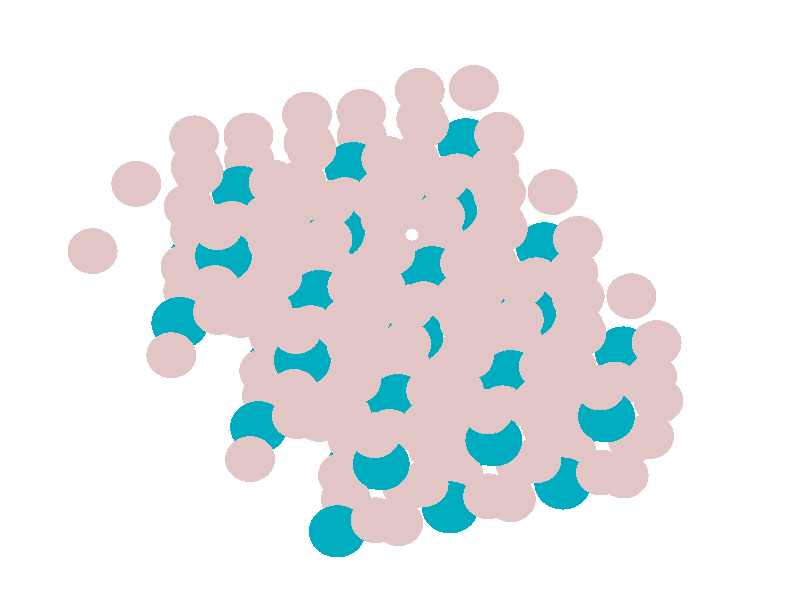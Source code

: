 #include "colors.inc"
#include "finish.inc"

global_settings {assumed_gamma 1 max_trace_level 6}
background {color White}
camera {orthographic
  right -34.95*x up 28.58*y
  direction 1.00*z
  location <0,0,50.00> look_at <0,0,0>}
light_source {<  2.00,   3.00,  40.00> color White
  area_light <0.70, 0, 0>, <0, 0.70, 0>, 3, 3
  adaptive 1 jitter}

#declare simple = finish {phong 0.7}
#declare pale = finish {ambient .5 diffuse .85 roughness .001 specular 0.200 }
#declare intermediate = finish {ambient 0.3 diffuse 0.6 specular 0.10 roughness 0.04 }
#declare vmd = finish {ambient .0 diffuse .65 phong 0.1 phong_size 40. specular 0.500 }
#declare jmol = finish {ambient .2 diffuse .6 specular 1 roughness .001 metallic}
#declare ase2 = finish {ambient 0.05 brilliance 3 diffuse 0.6 metallic specular 0.70 roughness 0.04 reflection 0.15}
#declare ase3 = finish {ambient .15 brilliance 2 diffuse .6 metallic specular 1. roughness .001 reflection .0}
#declare glass = finish {ambient .05 diffuse .3 specular 1. roughness .001}
#declare glass2 = finish {ambient .0 diffuse .3 specular 1. reflection .25 roughness .001}
#declare Rcell = 0.070;
#declare Rbond = 0.100;

#macro atom(LOC, R, COL, TRANS, FIN)
  sphere{LOC, R texture{pigment{color COL transmit TRANS} finish{FIN}}}
#end
#macro constrain(LOC, R, COL, TRANS FIN)
union{torus{R, Rcell rotate 45*z texture{pigment{color COL transmit TRANS} finish{FIN}}}
      torus{R, Rcell rotate -45*z texture{pigment{color COL transmit TRANS} finish{FIN}}}
      translate LOC}
#end

atom(< -7.34,   3.62, -11.09>, 1.09, rgb <0.76, 0.56, 0.56>, 0.0, simple) // #0 
atom(<-13.43,   2.33, -13.19>, 1.09, rgb <0.76, 0.56, 0.56>, 0.0, simple) // #1 
atom(<-11.52,   5.53, -10.42>, 1.09, rgb <0.76, 0.56, 0.56>, 0.0, simple) // #2 
atom(< -9.25,   0.42, -13.87>, 1.09, rgb <0.76, 0.56, 0.56>, 0.0, simple) // #3 
atom(< -8.92,   6.36,  -6.95>, 1.09, rgb <0.76, 0.56, 0.56>, 0.0, simple) // #4 
atom(< -5.85,   1.15, -10.89>, 1.09, rgb <0.76, 0.56, 0.56>, 0.0, simple) // #5 
atom(< -5.72,   3.98,  -8.45>, 1.09, rgb <0.76, 0.56, 0.56>, 0.0, simple) // #6 
atom(< -6.88,   3.82, -15.52>, 1.09, rgb <0.76, 0.56, 0.56>, 0.0, simple) // #7 
atom(< -9.37,   1.57, -11.22>, 1.09, rgb <0.76, 0.56, 0.56>, 0.0, simple) // #8 
atom(< -6.62,   7.83, -12.36>, 1.09, rgb <0.76, 0.56, 0.56>, 0.0, simple) // #9 
atom(< -7.98,   3.47,  -6.68>, 1.09, rgb <0.76, 0.56, 0.56>, 0.0, simple) // #10 
atom(< -8.96,   3.27, -13.46>, 1.09, rgb <0.76, 0.56, 0.56>, 0.0, simple) // #11 
atom(< -7.95,  -0.57,  -9.73>, 1.09, rgb <0.76, 0.56, 0.56>, 0.0, simple) // #12 
atom(< -5.52,   5.59, -10.68>, 1.09, rgb <0.76, 0.56, 0.56>, 0.0, simple) // #13 
atom(< -8.99,   7.70,  -9.24>, 1.09, rgb <0.76, 0.56, 0.56>, 0.0, simple) // #14 
atom(< -5.44,   2.85, -13.13>, 1.09, rgb <0.76, 0.56, 0.56>, 0.0, simple) // #15 
atom(< -6.55,   0.98, -14.75>, 1.09, rgb <0.76, 0.56, 0.56>, 0.0, simple) // #16 
atom(< -8.80,   6.07, -11.39>, 1.09, rgb <0.76, 0.56, 0.56>, 0.0, simple) // #17 
atom(< -6.96,  -0.72, -12.51>, 1.09, rgb <0.76, 0.56, 0.56>, 0.0, simple) // #18 
atom(< -9.23,   4.44,  -9.01>, 1.09, rgb <0.76, 0.56, 0.56>, 0.0, simple) // #19 
atom(< -7.71,   2.10,  -9.08>, 1.24, rgb <0.00, 0.41, 0.52>, 0.0, simple) // #20 
atom(< -8.88,   1.94, -15.88>, 1.24, rgb <0.00, 0.41, 0.52>, 0.0, simple) // #21 
atom(< -9.62,  -1.10, -11.86>, 1.24, rgb <0.00, 0.41, 0.52>, 0.0, simple) // #22 
atom(< -6.97,   5.14, -13.10>, 1.24, rgb <0.00, 0.41, 0.52>, 0.0, simple) // #23 
atom(< -3.90,  -1.34,  -7.75>, 1.09, rgb <0.76, 0.56, 0.56>, 0.0, simple) // #24 
atom(< -9.99,  -2.63,  -9.85>, 1.09, rgb <0.76, 0.56, 0.56>, 0.0, simple) // #25 
atom(< -8.08,   0.57,  -7.07>, 1.09, rgb <0.76, 0.56, 0.56>, 0.0, simple) // #26 
atom(< -5.81,  -4.54, -10.53>, 1.09, rgb <0.76, 0.56, 0.56>, 0.0, simple) // #27 
atom(< -5.48,   1.41,  -3.61>, 1.09, rgb <0.76, 0.56, 0.56>, 0.0, simple) // #28 
atom(< -2.41,  -3.81,  -7.55>, 1.09, rgb <0.76, 0.56, 0.56>, 0.0, simple) // #29 
atom(< -2.28,  -0.98,  -5.11>, 1.09, rgb <0.76, 0.56, 0.56>, 0.0, simple) // #30 
atom(< -3.44,  -1.14, -12.18>, 1.09, rgb <0.76, 0.56, 0.56>, 0.0, simple) // #31 
atom(< -5.93,  -3.39,  -7.88>, 1.09, rgb <0.76, 0.56, 0.56>, 0.0, simple) // #32 
atom(< -3.17,   2.87,  -9.02>, 1.09, rgb <0.76, 0.56, 0.56>, 0.0, simple) // #33 
atom(< -4.54,  -1.48,  -3.34>, 1.09, rgb <0.76, 0.56, 0.56>, 0.0, simple) // #34 
atom(< -5.51,  -1.69, -10.12>, 1.09, rgb <0.76, 0.56, 0.56>, 0.0, simple) // #35 
atom(< -4.51,  -5.53,  -6.38>, 1.09, rgb <0.76, 0.56, 0.56>, 0.0, simple) // #36 
atom(< -2.08,   0.64,  -7.34>, 1.09, rgb <0.76, 0.56, 0.56>, 0.0, simple) // #37 
atom(< -5.55,   2.74,  -5.90>, 1.09, rgb <0.76, 0.56, 0.56>, 0.0, simple) // #38 
atom(< -1.99,  -2.11,  -9.79>, 1.09, rgb <0.76, 0.56, 0.56>, 0.0, simple) // #39 
atom(< -3.11,  -3.97, -11.41>, 1.09, rgb <0.76, 0.56, 0.56>, 0.0, simple) // #40 
atom(< -5.36,   1.12,  -8.05>, 1.09, rgb <0.76, 0.56, 0.56>, 0.0, simple) // #41 
atom(< -3.52,  -5.67,  -9.17>, 1.09, rgb <0.76, 0.56, 0.56>, 0.0, simple) // #42 
atom(< -5.79,  -0.52,  -5.67>, 1.09, rgb <0.76, 0.56, 0.56>, 0.0, simple) // #43 
atom(< -4.27,  -2.86,  -5.74>, 1.24, rgb <0.00, 0.41, 0.52>, 0.0, simple) // #44 
atom(< -5.43,  -3.01, -12.54>, 1.24, rgb <0.00, 0.41, 0.52>, 0.0, simple) // #45 
atom(< -6.18,  -6.06,  -8.52>, 1.24, rgb <0.00, 0.41, 0.52>, 0.0, simple) // #46 
atom(< -3.52,   0.19,  -9.76>, 1.24, rgb <0.00, 0.41, 0.52>, 0.0, simple) // #47 
atom(< -0.45,  -6.29,  -4.41>, 1.09, rgb <0.76, 0.56, 0.56>, 0.0, simple) // #48 
atom(< -6.55,  -7.58,  -6.51>, 1.09, rgb <0.76, 0.56, 0.56>, 0.0, simple) // #49 
atom(< -4.64,  -4.38,  -3.73>, 1.09, rgb <0.76, 0.56, 0.56>, 0.0, simple) // #50 
atom(< -2.36,  -9.49,  -7.19>, 1.09, rgb <0.76, 0.56, 0.56>, 0.0, simple) // #51 
atom(< -2.04,  -3.55,  -0.27>, 1.09, rgb <0.76, 0.56, 0.56>, 0.0, simple) // #52 
atom(<  1.03,  -8.77,  -4.21>, 1.09, rgb <0.76, 0.56, 0.56>, 0.0, simple) // #53 
atom(<  1.16,  -5.93,  -1.76>, 1.09, rgb <0.76, 0.56, 0.56>, 0.0, simple) // #54 
atom(< -0.00,  -6.09,  -8.84>, 1.09, rgb <0.76, 0.56, 0.56>, 0.0, simple) // #55 
atom(< -2.49,  -8.35,  -4.54>, 1.09, rgb <0.76, 0.56, 0.56>, 0.0, simple) // #56 
atom(<  0.27,  -2.09,  -5.68>, 1.09, rgb <0.76, 0.56, 0.56>, 0.0, simple) // #57 
atom(< -1.10,  -6.44,   0.00>, 1.09, rgb <0.76, 0.56, 0.56>, 0.0, simple) // #58 
atom(< -2.07,  -6.65,  -6.78>, 1.09, rgb <0.76, 0.56, 0.56>, 0.0, simple) // #59 
atom(< -1.07, -10.49,  -3.04>, 1.09, rgb <0.76, 0.56, 0.56>, 0.0, simple) // #60 
atom(<  1.36,  -4.32,  -4.00>, 1.09, rgb <0.76, 0.56, 0.56>, 0.0, simple) // #61 
atom(< -2.10,  -2.22,  -2.55>, 1.09, rgb <0.76, 0.56, 0.56>, 0.0, simple) // #62 
atom(<  1.45,  -7.07,  -6.45>, 1.09, rgb <0.76, 0.56, 0.56>, 0.0, simple) // #63 
atom(<  0.33,  -8.93,  -8.07>, 1.09, rgb <0.76, 0.56, 0.56>, 0.0, simple) // #64 
atom(< -1.92,  -3.84,  -4.71>, 1.09, rgb <0.76, 0.56, 0.56>, 0.0, simple) // #65 
atom(< -0.08, -10.63,  -5.83>, 1.09, rgb <0.76, 0.56, 0.56>, 0.0, simple) // #66 
atom(< -2.35,  -5.48,  -2.32>, 1.09, rgb <0.76, 0.56, 0.56>, 0.0, simple) // #67 
atom(< -0.82,  -7.82,  -2.40>, 1.24, rgb <0.00, 0.41, 0.52>, 0.0, simple) // #68 
atom(< -1.99,  -7.97,  -9.20>, 1.24, rgb <0.00, 0.41, 0.52>, 0.0, simple) // #69 
atom(< -2.74, -11.02,  -5.18>, 1.24, rgb <0.00, 0.41, 0.52>, 0.0, simple) // #70 
atom(< -0.08,  -4.77,  -6.42>, 1.24, rgb <0.00, 0.41, 0.52>, 0.0, simple) // #71 
atom(< -2.41,   4.76, -15.79>, 1.09, rgb <0.76, 0.56, 0.56>, 0.0, simple) // #72 
atom(< -8.50,   3.47, -17.89>, 1.09, rgb <0.76, 0.56, 0.56>, 0.0, simple) // #73 
atom(< -6.59,   6.67, -15.11>, 1.09, rgb <0.76, 0.56, 0.56>, 0.0, simple) // #74 
atom(< -4.32,   1.56, -18.57>, 1.09, rgb <0.76, 0.56, 0.56>, 0.0, simple) // #75 
atom(< -4.00,   7.50, -11.65>, 1.09, rgb <0.76, 0.56, 0.56>, 0.0, simple) // #76 
atom(< -0.93,   2.29, -15.58>, 1.09, rgb <0.76, 0.56, 0.56>, 0.0, simple) // #77 
atom(< -0.80,   5.12, -13.14>, 1.09, rgb <0.76, 0.56, 0.56>, 0.0, simple) // #78 
atom(< -1.96,   4.96, -20.22>, 1.09, rgb <0.76, 0.56, 0.56>, 0.0, simple) // #79 
atom(< -4.45,   2.71, -15.92>, 1.09, rgb <0.76, 0.56, 0.56>, 0.0, simple) // #80 
atom(< -1.69,   8.96, -17.06>, 1.09, rgb <0.76, 0.56, 0.56>, 0.0, simple) // #81 
atom(< -3.06,   4.61, -11.38>, 1.09, rgb <0.76, 0.56, 0.56>, 0.0, simple) // #82 
atom(< -4.03,   4.41, -18.16>, 1.09, rgb <0.76, 0.56, 0.56>, 0.0, simple) // #83 
atom(< -3.03,   0.56, -14.42>, 1.09, rgb <0.76, 0.56, 0.56>, 0.0, simple) // #84 
atom(< -0.60,   6.73, -15.38>, 1.09, rgb <0.76, 0.56, 0.56>, 0.0, simple) // #85 
atom(< -4.06,   8.83, -13.93>, 1.09, rgb <0.76, 0.56, 0.56>, 0.0, simple) // #86 
atom(< -0.51,   3.99, -17.83>, 1.09, rgb <0.76, 0.56, 0.56>, 0.0, simple) // #87 
atom(< -1.63,   2.12, -19.45>, 1.09, rgb <0.76, 0.56, 0.56>, 0.0, simple) // #88 
atom(< -3.87,   7.21, -16.09>, 1.09, rgb <0.76, 0.56, 0.56>, 0.0, simple) // #89 
atom(< -2.04,   0.42, -17.20>, 1.09, rgb <0.76, 0.56, 0.56>, 0.0, simple) // #90 
atom(< -4.31,   5.58, -13.70>, 1.09, rgb <0.76, 0.56, 0.56>, 0.0, simple) // #91 
atom(< -2.78,   3.23, -13.78>, 1.24, rgb <0.00, 0.41, 0.52>, 0.0, simple) // #92 
atom(< -3.95,   3.08, -20.57>, 1.24, rgb <0.00, 0.41, 0.52>, 0.0, simple) // #93 
atom(< -4.69,   0.03, -16.56>, 1.24, rgb <0.00, 0.41, 0.52>, 0.0, simple) // #94 
atom(< -2.04,   6.28, -17.80>, 1.24, rgb <0.00, 0.41, 0.52>, 0.0, simple) // #95 
atom(<  0.52,   3.11,  -7.27>, 0.28, rgb <1.00, 1.00, 1.00>, 0.0, simple) // #96 
atom(<  1.03,  -0.20, -12.45>, 1.09, rgb <0.76, 0.56, 0.56>, 0.0, simple) // #97 
atom(< -5.06,  -1.49, -14.55>, 1.09, rgb <0.76, 0.56, 0.56>, 0.0, simple) // #98 
atom(< -3.15,   1.71, -11.77>, 1.09, rgb <0.76, 0.56, 0.56>, 0.0, simple) // #99 
atom(< -0.88,  -3.40, -15.22>, 1.09, rgb <0.76, 0.56, 0.56>, 0.0, simple) // #100 
atom(< -0.56,   2.54,  -8.31>, 1.09, rgb <0.76, 0.56, 0.56>, 0.0, simple) // #101 
atom(<  2.52,  -2.67, -12.24>, 1.09, rgb <0.76, 0.56, 0.56>, 0.0, simple) // #102 
atom(<  2.64,   0.16,  -9.80>, 1.09, rgb <0.76, 0.56, 0.56>, 0.0, simple) // #103 
atom(<  1.48,  -0.00, -16.87>, 1.09, rgb <0.76, 0.56, 0.56>, 0.0, simple) // #104 
atom(< -1.00,  -2.25, -12.57>, 1.09, rgb <0.76, 0.56, 0.56>, 0.0, simple) // #105 
atom(<  1.75,   4.01, -13.72>, 1.09, rgb <0.76, 0.56, 0.56>, 0.0, simple) // #106 
atom(<  0.38,  -0.35,  -8.04>, 1.09, rgb <0.76, 0.56, 0.56>, 0.0, simple) // #107 
atom(< -0.59,  -0.55, -14.81>, 1.09, rgb <0.76, 0.56, 0.56>, 0.0, simple) // #108 
atom(<  0.41,  -4.40, -11.08>, 1.09, rgb <0.76, 0.56, 0.56>, 0.0, simple) // #109 
atom(<  2.84,   1.77, -12.04>, 1.09, rgb <0.76, 0.56, 0.56>, 0.0, simple) // #110 
atom(< -0.62,   3.88, -10.59>, 1.09, rgb <0.76, 0.56, 0.56>, 0.0, simple) // #111 
atom(<  2.93,  -0.97, -14.48>, 1.09, rgb <0.76, 0.56, 0.56>, 0.0, simple) // #112 
atom(<  1.81,  -2.84, -16.10>, 1.09, rgb <0.76, 0.56, 0.56>, 0.0, simple) // #113 
atom(< -0.43,   2.25, -12.75>, 1.09, rgb <0.76, 0.56, 0.56>, 0.0, simple) // #114 
atom(<  1.40,  -4.54, -13.86>, 1.09, rgb <0.76, 0.56, 0.56>, 0.0, simple) // #115 
atom(< -0.86,   0.62, -10.36>, 1.09, rgb <0.76, 0.56, 0.56>, 0.0, simple) // #116 
atom(<  0.66,  -1.72, -10.44>, 1.24, rgb <0.00, 0.41, 0.52>, 0.0, simple) // #117 
atom(< -0.51,  -1.88, -17.23>, 1.24, rgb <0.00, 0.41, 0.52>, 0.0, simple) // #118 
atom(< -1.25,  -4.92, -13.22>, 1.24, rgb <0.00, 0.41, 0.52>, 0.0, simple) // #119 
atom(<  1.40,   1.32, -14.46>, 1.24, rgb <0.00, 0.41, 0.52>, 0.0, simple) // #120 
atom(<  4.47,  -5.16,  -9.10>, 1.09, rgb <0.76, 0.56, 0.56>, 0.0, simple) // #121 
atom(< -1.62,  -6.45, -11.21>, 1.09, rgb <0.76, 0.56, 0.56>, 0.0, simple) // #122 
atom(<  0.29,  -3.25,  -8.43>, 1.09, rgb <0.76, 0.56, 0.56>, 0.0, simple) // #123 
atom(<  2.56,  -8.36, -11.88>, 1.09, rgb <0.76, 0.56, 0.56>, 0.0, simple) // #124 
atom(<  2.88,  -2.41,  -4.96>, 1.09, rgb <0.76, 0.56, 0.56>, 0.0, simple) // #125 
atom(<  5.96,  -7.63,  -8.90>, 1.09, rgb <0.76, 0.56, 0.56>, 0.0, simple) // #126 
atom(<  6.08,  -4.80,  -6.46>, 1.09, rgb <0.76, 0.56, 0.56>, 0.0, simple) // #127 
atom(<  4.92,  -4.96, -13.53>, 1.09, rgb <0.76, 0.56, 0.56>, 0.0, simple) // #128 
atom(<  2.44,  -7.21,  -9.23>, 1.09, rgb <0.76, 0.56, 0.56>, 0.0, simple) // #129 
atom(<  5.19,  -0.95, -10.38>, 1.09, rgb <0.76, 0.56, 0.56>, 0.0, simple) // #130 
atom(<  3.83,  -5.31,  -4.69>, 1.09, rgb <0.76, 0.56, 0.56>, 0.0, simple) // #131 
atom(<  2.85,  -5.51, -11.47>, 1.09, rgb <0.76, 0.56, 0.56>, 0.0, simple) // #132 
atom(<  3.85,  -9.35,  -7.74>, 1.09, rgb <0.76, 0.56, 0.56>, 0.0, simple) // #133 
atom(<  6.28,  -3.18,  -8.70>, 1.09, rgb <0.76, 0.56, 0.56>, 0.0, simple) // #134 
atom(<  2.82,  -1.08,  -7.25>, 1.09, rgb <0.76, 0.56, 0.56>, 0.0, simple) // #135 
atom(<  6.37,  -5.93, -11.14>, 1.09, rgb <0.76, 0.56, 0.56>, 0.0, simple) // #136 
atom(<  5.26,  -7.80, -12.76>, 1.09, rgb <0.76, 0.56, 0.56>, 0.0, simple) // #137 
atom(<  3.01,  -2.70,  -9.41>, 1.09, rgb <0.76, 0.56, 0.56>, 0.0, simple) // #138 
atom(<  4.84,  -9.49, -10.52>, 1.09, rgb <0.76, 0.56, 0.56>, 0.0, simple) // #139 
atom(<  2.58,  -4.34,  -7.02>, 1.09, rgb <0.76, 0.56, 0.56>, 0.0, simple) // #140 
atom(<  4.10,  -6.68,  -7.10>, 1.24, rgb <0.00, 0.41, 0.52>, 0.0, simple) // #141 
atom(<  2.93,  -6.83, -13.89>, 1.24, rgb <0.00, 0.41, 0.52>, 0.0, simple) // #142 
atom(<  2.19,  -9.88,  -9.87>, 1.24, rgb <0.00, 0.41, 0.52>, 0.0, simple) // #143 
atom(<  4.84,  -3.63, -11.11>, 1.24, rgb <0.00, 0.41, 0.52>, 0.0, simple) // #144 
atom(<  2.51,   5.89, -20.48>, 1.09, rgb <0.76, 0.56, 0.56>, 0.0, simple) // #145 
atom(< -3.58,   4.61, -22.58>, 1.09, rgb <0.76, 0.56, 0.56>, 0.0, simple) // #146 
atom(< -1.67,   7.80, -19.81>, 1.09, rgb <0.76, 0.56, 0.56>, 0.0, simple) // #147 
atom(<  0.60,   2.69, -23.26>, 1.09, rgb <0.76, 0.56, 0.56>, 0.0, simple) // #148 
atom(<  0.93,   8.64, -16.34>, 1.09, rgb <0.76, 0.56, 0.56>, 0.0, simple) // #149 
atom(<  4.00,   3.42, -20.28>, 1.09, rgb <0.76, 0.56, 0.56>, 0.0, simple) // #150 
atom(<  4.13,   6.25, -17.84>, 1.09, rgb <0.76, 0.56, 0.56>, 0.0, simple) // #151 
atom(<  2.96,   6.09, -24.91>, 1.09, rgb <0.76, 0.56, 0.56>, 0.0, simple) // #152 
atom(<  0.48,   3.84, -20.61>, 1.09, rgb <0.76, 0.56, 0.56>, 0.0, simple) // #153 
atom(<  3.23,  10.10, -21.75>, 1.09, rgb <0.76, 0.56, 0.56>, 0.0, simple) // #154 
atom(<  1.87,   5.75, -16.07>, 1.09, rgb <0.76, 0.56, 0.56>, 0.0, simple) // #155 
atom(<  0.89,   5.54, -22.85>, 1.09, rgb <0.76, 0.56, 0.56>, 0.0, simple) // #156 
atom(<  1.89,   1.70, -19.11>, 1.09, rgb <0.76, 0.56, 0.56>, 0.0, simple) // #157 
atom(<  4.33,   7.87, -20.07>, 1.09, rgb <0.76, 0.56, 0.56>, 0.0, simple) // #158 
atom(<  0.86,   9.97, -18.63>, 1.09, rgb <0.76, 0.56, 0.56>, 0.0, simple) // #159 
atom(<  4.41,   5.12, -22.52>, 1.09, rgb <0.76, 0.56, 0.56>, 0.0, simple) // #160 
atom(<  3.30,   3.26, -24.14>, 1.09, rgb <0.76, 0.56, 0.56>, 0.0, simple) // #161 
atom(<  1.05,   8.35, -20.78>, 1.09, rgb <0.76, 0.56, 0.56>, 0.0, simple) // #162 
atom(<  2.88,   1.56, -21.90>, 1.09, rgb <0.76, 0.56, 0.56>, 0.0, simple) // #163 
atom(<  0.62,   6.71, -18.40>, 1.09, rgb <0.76, 0.56, 0.56>, 0.0, simple) // #164 
atom(<  2.14,   4.37, -18.47>, 1.24, rgb <0.00, 0.41, 0.52>, 0.0, simple) // #165 
atom(<  0.97,   4.22, -25.27>, 1.24, rgb <0.00, 0.41, 0.52>, 0.0, simple) // #166 
atom(<  0.23,   1.17, -21.25>, 1.24, rgb <0.00, 0.41, 0.52>, 0.0, simple) // #167 
atom(<  2.88,   7.42, -22.49>, 1.24, rgb <0.00, 0.41, 0.52>, 0.0, simple) // #168 
atom(<  5.95,   0.94, -17.14>, 1.09, rgb <0.76, 0.56, 0.56>, 0.0, simple) // #169 
atom(< -0.14,  -0.35, -19.24>, 1.09, rgb <0.76, 0.56, 0.56>, 0.0, simple) // #170 
atom(<  1.77,   2.85, -16.46>, 1.09, rgb <0.76, 0.56, 0.56>, 0.0, simple) // #171 
atom(<  4.04,  -2.26, -19.92>, 1.09, rgb <0.76, 0.56, 0.56>, 0.0, simple) // #172 
atom(<  4.37,   3.68, -13.00>, 1.09, rgb <0.76, 0.56, 0.56>, 0.0, simple) // #173 
atom(<  7.44,  -1.53, -16.94>, 1.09, rgb <0.76, 0.56, 0.56>, 0.0, simple) // #174 
atom(<  7.57,   1.30, -14.50>, 1.09, rgb <0.76, 0.56, 0.56>, 0.0, simple) // #175 
atom(<  6.40,   1.14, -21.57>, 1.09, rgb <0.76, 0.56, 0.56>, 0.0, simple) // #176 
atom(<  3.92,  -1.11, -17.27>, 1.09, rgb <0.76, 0.56, 0.56>, 0.0, simple) // #177 
atom(<  6.67,   5.14, -18.41>, 1.09, rgb <0.76, 0.56, 0.56>, 0.0, simple) // #178 
atom(<  5.31,   0.79, -12.73>, 1.09, rgb <0.76, 0.56, 0.56>, 0.0, simple) // #179 
atom(<  4.33,   0.58, -19.51>, 1.09, rgb <0.76, 0.56, 0.56>, 0.0, simple) // #180 
atom(<  5.33,  -3.26, -15.77>, 1.09, rgb <0.76, 0.56, 0.56>, 0.0, simple) // #181 
atom(<  7.77,   2.91, -16.73>, 1.09, rgb <0.76, 0.56, 0.56>, 0.0, simple) // #182 
atom(<  4.30,   5.01, -15.28>, 1.09, rgb <0.76, 0.56, 0.56>, 0.0, simple) // #183 
atom(<  7.85,   0.16, -19.18>, 1.09, rgb <0.76, 0.56, 0.56>, 0.0, simple) // #184 
atom(<  6.74,  -1.70, -20.80>, 1.09, rgb <0.76, 0.56, 0.56>, 0.0, simple) // #185 
atom(<  4.49,   3.39, -17.44>, 1.09, rgb <0.76, 0.56, 0.56>, 0.0, simple) // #186 
atom(<  6.33,  -3.40, -18.56>, 1.09, rgb <0.76, 0.56, 0.56>, 0.0, simple) // #187 
atom(<  4.06,   1.75, -15.05>, 1.09, rgb <0.76, 0.56, 0.56>, 0.0, simple) // #188 
atom(<  5.58,  -0.59, -15.13>, 1.24, rgb <0.00, 0.41, 0.52>, 0.0, simple) // #189 
atom(<  4.41,  -0.74, -21.93>, 1.24, rgb <0.00, 0.41, 0.52>, 0.0, simple) // #190 
atom(<  3.67,  -3.79, -17.91>, 1.24, rgb <0.00, 0.41, 0.52>, 0.0, simple) // #191 
atom(<  6.32,   2.46, -19.15>, 1.24, rgb <0.00, 0.41, 0.52>, 0.0, simple) // #192 
atom(<  9.39,  -4.02, -13.80>, 1.09, rgb <0.76, 0.56, 0.56>, 0.0, simple) // #193 
atom(<  3.30,  -5.31, -15.90>, 1.09, rgb <0.76, 0.56, 0.56>, 0.0, simple) // #194 
atom(<  5.21,  -2.11, -13.12>, 1.09, rgb <0.76, 0.56, 0.56>, 0.0, simple) // #195 
atom(<  7.48,  -7.22, -16.58>, 1.09, rgb <0.76, 0.56, 0.56>, 0.0, simple) // #196 
atom(<  7.81,  -1.28,  -9.66>, 1.09, rgb <0.76, 0.56, 0.56>, 0.0, simple) // #197 
atom(< 10.88,  -6.49, -13.60>, 1.09, rgb <0.76, 0.56, 0.56>, 0.0, simple) // #198 
atom(< 11.01,  -3.66, -11.15>, 1.09, rgb <0.76, 0.56, 0.56>, 0.0, simple) // #199 
atom(<  9.85,  -3.82, -18.23>, 1.09, rgb <0.76, 0.56, 0.56>, 0.0, simple) // #200 
atom(<  7.36,  -6.07, -13.93>, 1.09, rgb <0.76, 0.56, 0.56>, 0.0, simple) // #201 
atom(< 10.11,   0.18, -15.07>, 1.09, rgb <0.76, 0.56, 0.56>, 0.0, simple) // #202 
atom(<  8.75,  -4.17,  -9.39>, 1.09, rgb <0.76, 0.56, 0.56>, 0.0, simple) // #203 
atom(<  7.77,  -4.37, -16.17>, 1.09, rgb <0.76, 0.56, 0.56>, 0.0, simple) // #204 
atom(<  8.78,  -8.22, -12.43>, 1.09, rgb <0.76, 0.56, 0.56>, 0.0, simple) // #205 
atom(< 11.21,  -2.05, -13.39>, 1.09, rgb <0.76, 0.56, 0.56>, 0.0, simple) // #206 
atom(<  7.74,   0.06, -11.94>, 1.09, rgb <0.76, 0.56, 0.56>, 0.0, simple) // #207 
atom(< 11.29,  -4.79, -15.84>, 1.09, rgb <0.76, 0.56, 0.56>, 0.0, simple) // #208 
atom(< 10.18,  -6.66, -17.46>, 1.09, rgb <0.76, 0.56, 0.56>, 0.0, simple) // #209 
atom(<  7.93,  -1.57, -14.10>, 1.09, rgb <0.76, 0.56, 0.56>, 0.0, simple) // #210 
atom(<  9.77,  -8.36, -15.22>, 1.09, rgb <0.76, 0.56, 0.56>, 0.0, simple) // #211 
atom(<  7.50,  -3.20, -11.71>, 1.09, rgb <0.76, 0.56, 0.56>, 0.0, simple) // #212 
atom(<  9.02,  -5.54, -11.79>, 1.24, rgb <0.00, 0.41, 0.52>, 0.0, simple) // #213 
atom(<  7.85,  -5.70, -18.59>, 1.24, rgb <0.00, 0.41, 0.52>, 0.0, simple) // #214 
atom(<  7.11,  -8.74, -14.57>, 1.24, rgb <0.00, 0.41, 0.52>, 0.0, simple) // #215 
atom(<  9.76,  -2.50, -15.81>, 1.24, rgb <0.00, 0.41, 0.52>, 0.0, simple) // #216 
